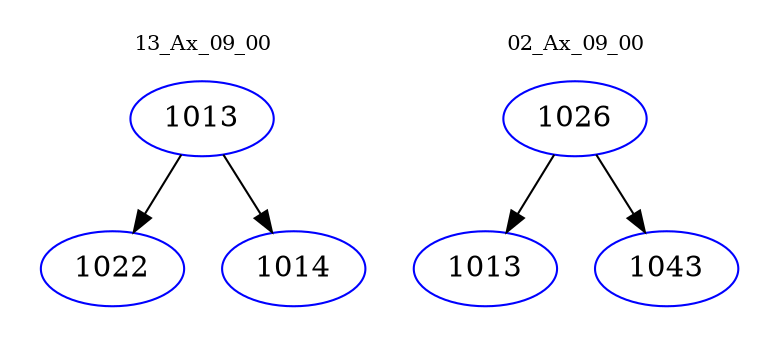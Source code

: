 digraph{
subgraph cluster_0 {
color = white
label = "13_Ax_09_00";
fontsize=10;
T0_1013 [label="1013", color="blue"]
T0_1013 -> T0_1022 [color="black"]
T0_1022 [label="1022", color="blue"]
T0_1013 -> T0_1014 [color="black"]
T0_1014 [label="1014", color="blue"]
}
subgraph cluster_1 {
color = white
label = "02_Ax_09_00";
fontsize=10;
T1_1026 [label="1026", color="blue"]
T1_1026 -> T1_1013 [color="black"]
T1_1013 [label="1013", color="blue"]
T1_1026 -> T1_1043 [color="black"]
T1_1043 [label="1043", color="blue"]
}
}

